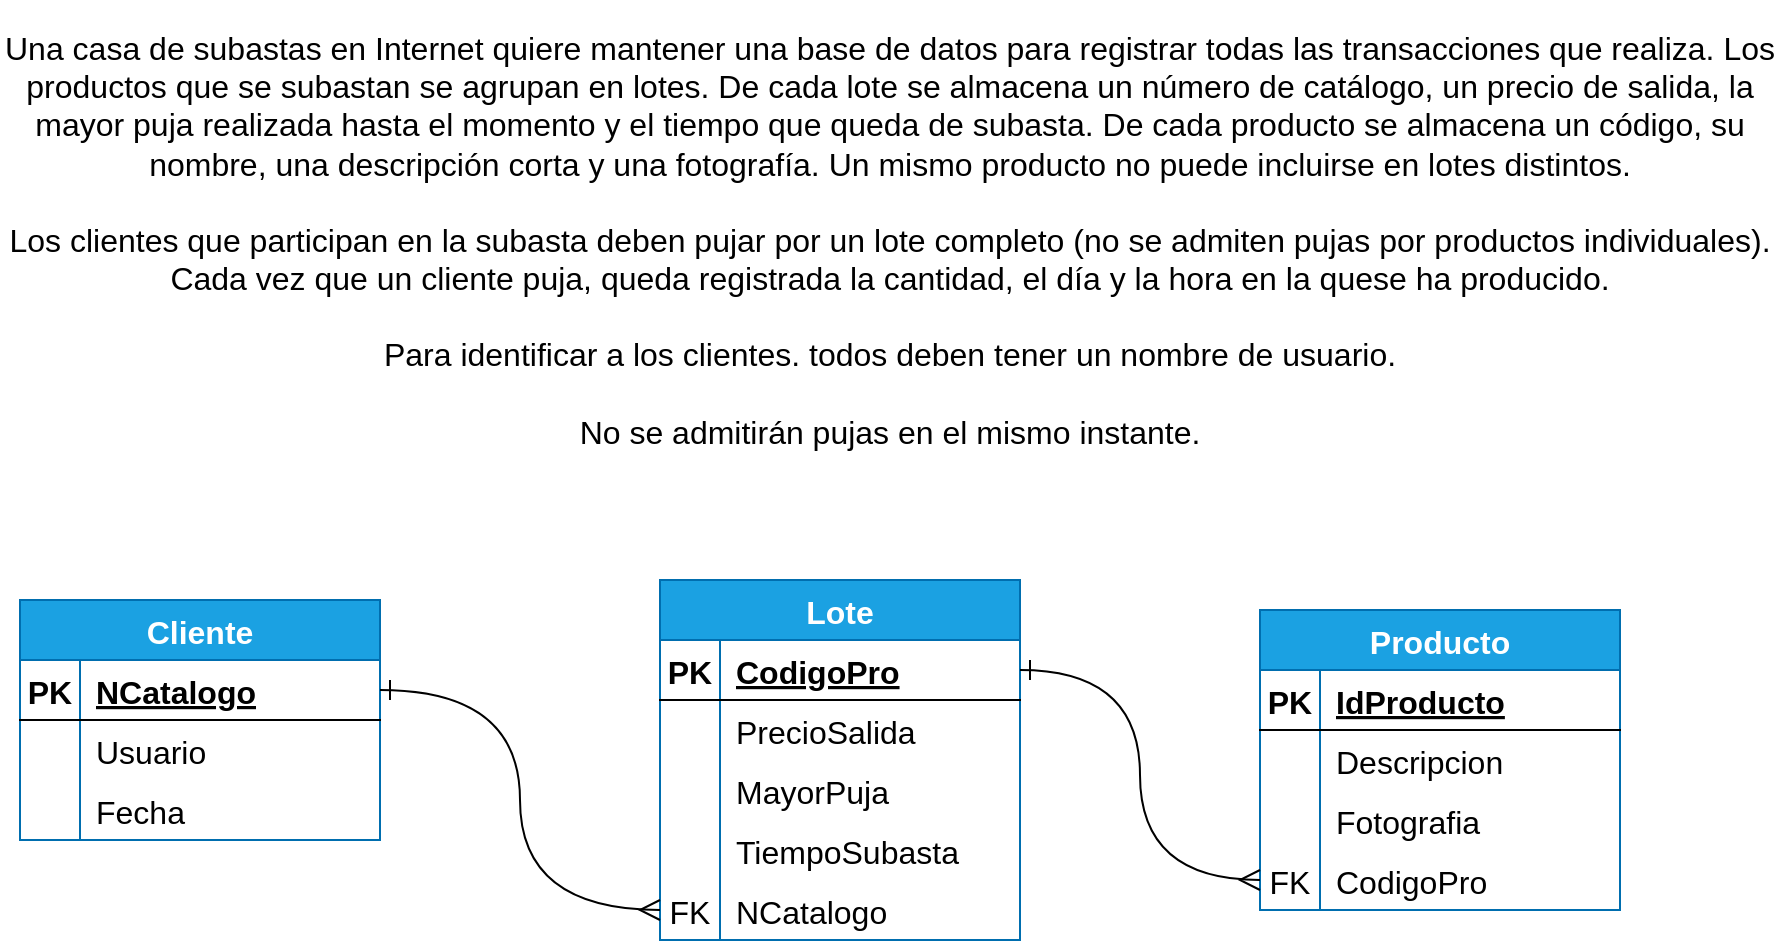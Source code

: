 <mxfile version="20.8.16" type="device"><diagram name="Página-1" id="_OHqto4ihXJgzkvSYz7i"><mxGraphModel dx="1514" dy="1114" grid="1" gridSize="10" guides="1" tooltips="1" connect="1" arrows="1" fold="1" page="0" pageScale="1" pageWidth="1169" pageHeight="827" math="0" shadow="0"><root><mxCell id="0"/><mxCell id="1" parent="0"/><mxCell id="ws_3YMjaY0Gmq0BUoOic-1" value="&lt;p style=&quot;margin: 0px;&quot;&gt;Una casa de subastas en Internet quiere mantener una base de datos para registrar todas las transacciones que realiza. Los productos que se subastan se agrupan en lotes. De cada lote se almacena un número de catálogo, un precio de salida, la mayor puja realizada hasta el momento y el tiempo que queda de subasta. De cada producto se almacena un código, su nombre, una descripción corta y una fotografía. Un mismo producto no puede incluirse en lotes distintos.&lt;/p&gt;&lt;br&gt;&lt;p style=&quot;margin: 0px;&quot;&gt;&lt;/p&gt;&lt;p style=&quot;margin: 0px;&quot;&gt;Los clientes que participan en la subasta deben pujar por un lote completo (no se admiten&amp;nbsp;&lt;span style=&quot;background-color: initial;&quot;&gt;pujas por productos individuales). Cada vez que un cliente puja, queda registrada la cantidad, el día y la hora en la quese ha producido.&lt;/span&gt;&lt;/p&gt;&lt;br&gt;&lt;p style=&quot;margin: 0px;&quot;&gt;&lt;/p&gt;&lt;p style=&quot;margin: 0px;&quot;&gt;Para identificar a los clientes. todos deben tener un nombre de usuario.&lt;/p&gt;&lt;p style=&quot;margin: 0px;&quot;&gt;&lt;br&gt;&lt;/p&gt;&lt;p style=&quot;margin: 0px;&quot;&gt;No se admitirán pujas en el mismo instante.&lt;/p&gt;" style="text;html=1;strokeColor=none;fillColor=none;align=center;verticalAlign=middle;whiteSpace=wrap;rounded=0;fontSize=16;" vertex="1" parent="1"><mxGeometry x="-200" y="-140" width="890" height="240" as="geometry"/></mxCell><mxCell id="ws_3YMjaY0Gmq0BUoOic-2" value="Lote" style="shape=table;startSize=30;container=1;collapsible=1;childLayout=tableLayout;fixedRows=1;rowLines=0;fontStyle=1;align=center;resizeLast=1;fontSize=16;fillColor=#1ba1e2;fontColor=#ffffff;strokeColor=#006EAF;" vertex="1" parent="1"><mxGeometry x="130" y="150" width="180" height="180" as="geometry"/></mxCell><mxCell id="ws_3YMjaY0Gmq0BUoOic-3" value="" style="shape=tableRow;horizontal=0;startSize=0;swimlaneHead=0;swimlaneBody=0;fillColor=none;collapsible=0;dropTarget=0;points=[[0,0.5],[1,0.5]];portConstraint=eastwest;top=0;left=0;right=0;bottom=1;fontSize=16;" vertex="1" parent="ws_3YMjaY0Gmq0BUoOic-2"><mxGeometry y="30" width="180" height="30" as="geometry"/></mxCell><mxCell id="ws_3YMjaY0Gmq0BUoOic-4" value="PK" style="shape=partialRectangle;connectable=0;fillColor=none;top=0;left=0;bottom=0;right=0;fontStyle=1;overflow=hidden;fontSize=16;" vertex="1" parent="ws_3YMjaY0Gmq0BUoOic-3"><mxGeometry width="30" height="30" as="geometry"><mxRectangle width="30" height="30" as="alternateBounds"/></mxGeometry></mxCell><mxCell id="ws_3YMjaY0Gmq0BUoOic-5" value="CodigoPro" style="shape=partialRectangle;connectable=0;fillColor=none;top=0;left=0;bottom=0;right=0;align=left;spacingLeft=6;fontStyle=5;overflow=hidden;fontSize=16;" vertex="1" parent="ws_3YMjaY0Gmq0BUoOic-3"><mxGeometry x="30" width="150" height="30" as="geometry"><mxRectangle width="150" height="30" as="alternateBounds"/></mxGeometry></mxCell><mxCell id="ws_3YMjaY0Gmq0BUoOic-6" value="" style="shape=tableRow;horizontal=0;startSize=0;swimlaneHead=0;swimlaneBody=0;fillColor=none;collapsible=0;dropTarget=0;points=[[0,0.5],[1,0.5]];portConstraint=eastwest;top=0;left=0;right=0;bottom=0;fontSize=16;" vertex="1" parent="ws_3YMjaY0Gmq0BUoOic-2"><mxGeometry y="60" width="180" height="30" as="geometry"/></mxCell><mxCell id="ws_3YMjaY0Gmq0BUoOic-7" value="" style="shape=partialRectangle;connectable=0;fillColor=none;top=0;left=0;bottom=0;right=0;editable=1;overflow=hidden;fontSize=16;" vertex="1" parent="ws_3YMjaY0Gmq0BUoOic-6"><mxGeometry width="30" height="30" as="geometry"><mxRectangle width="30" height="30" as="alternateBounds"/></mxGeometry></mxCell><mxCell id="ws_3YMjaY0Gmq0BUoOic-8" value="PrecioSalida" style="shape=partialRectangle;connectable=0;fillColor=none;top=0;left=0;bottom=0;right=0;align=left;spacingLeft=6;overflow=hidden;fontSize=16;" vertex="1" parent="ws_3YMjaY0Gmq0BUoOic-6"><mxGeometry x="30" width="150" height="30" as="geometry"><mxRectangle width="150" height="30" as="alternateBounds"/></mxGeometry></mxCell><mxCell id="ws_3YMjaY0Gmq0BUoOic-9" value="" style="shape=tableRow;horizontal=0;startSize=0;swimlaneHead=0;swimlaneBody=0;fillColor=none;collapsible=0;dropTarget=0;points=[[0,0.5],[1,0.5]];portConstraint=eastwest;top=0;left=0;right=0;bottom=0;fontSize=16;" vertex="1" parent="ws_3YMjaY0Gmq0BUoOic-2"><mxGeometry y="90" width="180" height="30" as="geometry"/></mxCell><mxCell id="ws_3YMjaY0Gmq0BUoOic-10" value="" style="shape=partialRectangle;connectable=0;fillColor=none;top=0;left=0;bottom=0;right=0;editable=1;overflow=hidden;fontSize=16;" vertex="1" parent="ws_3YMjaY0Gmq0BUoOic-9"><mxGeometry width="30" height="30" as="geometry"><mxRectangle width="30" height="30" as="alternateBounds"/></mxGeometry></mxCell><mxCell id="ws_3YMjaY0Gmq0BUoOic-11" value="MayorPuja" style="shape=partialRectangle;connectable=0;fillColor=none;top=0;left=0;bottom=0;right=0;align=left;spacingLeft=6;overflow=hidden;fontSize=16;" vertex="1" parent="ws_3YMjaY0Gmq0BUoOic-9"><mxGeometry x="30" width="150" height="30" as="geometry"><mxRectangle width="150" height="30" as="alternateBounds"/></mxGeometry></mxCell><mxCell id="ws_3YMjaY0Gmq0BUoOic-12" value="" style="shape=tableRow;horizontal=0;startSize=0;swimlaneHead=0;swimlaneBody=0;fillColor=none;collapsible=0;dropTarget=0;points=[[0,0.5],[1,0.5]];portConstraint=eastwest;top=0;left=0;right=0;bottom=0;fontSize=16;" vertex="1" parent="ws_3YMjaY0Gmq0BUoOic-2"><mxGeometry y="120" width="180" height="30" as="geometry"/></mxCell><mxCell id="ws_3YMjaY0Gmq0BUoOic-13" value="" style="shape=partialRectangle;connectable=0;fillColor=none;top=0;left=0;bottom=0;right=0;editable=1;overflow=hidden;fontSize=16;" vertex="1" parent="ws_3YMjaY0Gmq0BUoOic-12"><mxGeometry width="30" height="30" as="geometry"><mxRectangle width="30" height="30" as="alternateBounds"/></mxGeometry></mxCell><mxCell id="ws_3YMjaY0Gmq0BUoOic-14" value="TiempoSubasta" style="shape=partialRectangle;connectable=0;fillColor=none;top=0;left=0;bottom=0;right=0;align=left;spacingLeft=6;overflow=hidden;fontSize=16;" vertex="1" parent="ws_3YMjaY0Gmq0BUoOic-12"><mxGeometry x="30" width="150" height="30" as="geometry"><mxRectangle width="150" height="30" as="alternateBounds"/></mxGeometry></mxCell><mxCell id="ws_3YMjaY0Gmq0BUoOic-46" value="" style="shape=tableRow;horizontal=0;startSize=0;swimlaneHead=0;swimlaneBody=0;fillColor=none;collapsible=0;dropTarget=0;points=[[0,0.5],[1,0.5]];portConstraint=eastwest;top=0;left=0;right=0;bottom=0;fontSize=16;" vertex="1" parent="ws_3YMjaY0Gmq0BUoOic-2"><mxGeometry y="150" width="180" height="30" as="geometry"/></mxCell><mxCell id="ws_3YMjaY0Gmq0BUoOic-47" value="FK" style="shape=partialRectangle;connectable=0;fillColor=none;top=0;left=0;bottom=0;right=0;editable=1;overflow=hidden;fontSize=16;" vertex="1" parent="ws_3YMjaY0Gmq0BUoOic-46"><mxGeometry width="30" height="30" as="geometry"><mxRectangle width="30" height="30" as="alternateBounds"/></mxGeometry></mxCell><mxCell id="ws_3YMjaY0Gmq0BUoOic-48" value="NCatalogo" style="shape=partialRectangle;connectable=0;fillColor=none;top=0;left=0;bottom=0;right=0;align=left;spacingLeft=6;overflow=hidden;fontSize=16;" vertex="1" parent="ws_3YMjaY0Gmq0BUoOic-46"><mxGeometry x="30" width="150" height="30" as="geometry"><mxRectangle width="150" height="30" as="alternateBounds"/></mxGeometry></mxCell><mxCell id="ws_3YMjaY0Gmq0BUoOic-20" value="Producto" style="shape=table;startSize=30;container=1;collapsible=1;childLayout=tableLayout;fixedRows=1;rowLines=0;fontStyle=1;align=center;resizeLast=1;fontSize=16;fillColor=#1ba1e2;fontColor=#ffffff;strokeColor=#006EAF;" vertex="1" parent="1"><mxGeometry x="430" y="165" width="180" height="150" as="geometry"/></mxCell><mxCell id="ws_3YMjaY0Gmq0BUoOic-21" value="" style="shape=tableRow;horizontal=0;startSize=0;swimlaneHead=0;swimlaneBody=0;fillColor=none;collapsible=0;dropTarget=0;points=[[0,0.5],[1,0.5]];portConstraint=eastwest;top=0;left=0;right=0;bottom=1;fontSize=16;" vertex="1" parent="ws_3YMjaY0Gmq0BUoOic-20"><mxGeometry y="30" width="180" height="30" as="geometry"/></mxCell><mxCell id="ws_3YMjaY0Gmq0BUoOic-22" value="PK" style="shape=partialRectangle;connectable=0;fillColor=none;top=0;left=0;bottom=0;right=0;fontStyle=1;overflow=hidden;fontSize=16;" vertex="1" parent="ws_3YMjaY0Gmq0BUoOic-21"><mxGeometry width="30" height="30" as="geometry"><mxRectangle width="30" height="30" as="alternateBounds"/></mxGeometry></mxCell><mxCell id="ws_3YMjaY0Gmq0BUoOic-23" value="IdProducto" style="shape=partialRectangle;connectable=0;fillColor=none;top=0;left=0;bottom=0;right=0;align=left;spacingLeft=6;fontStyle=5;overflow=hidden;fontSize=16;" vertex="1" parent="ws_3YMjaY0Gmq0BUoOic-21"><mxGeometry x="30" width="150" height="30" as="geometry"><mxRectangle width="150" height="30" as="alternateBounds"/></mxGeometry></mxCell><mxCell id="ws_3YMjaY0Gmq0BUoOic-24" value="" style="shape=tableRow;horizontal=0;startSize=0;swimlaneHead=0;swimlaneBody=0;fillColor=none;collapsible=0;dropTarget=0;points=[[0,0.5],[1,0.5]];portConstraint=eastwest;top=0;left=0;right=0;bottom=0;fontSize=16;" vertex="1" parent="ws_3YMjaY0Gmq0BUoOic-20"><mxGeometry y="60" width="180" height="30" as="geometry"/></mxCell><mxCell id="ws_3YMjaY0Gmq0BUoOic-25" value="" style="shape=partialRectangle;connectable=0;fillColor=none;top=0;left=0;bottom=0;right=0;editable=1;overflow=hidden;fontSize=16;" vertex="1" parent="ws_3YMjaY0Gmq0BUoOic-24"><mxGeometry width="30" height="30" as="geometry"><mxRectangle width="30" height="30" as="alternateBounds"/></mxGeometry></mxCell><mxCell id="ws_3YMjaY0Gmq0BUoOic-26" value="Descripcion" style="shape=partialRectangle;connectable=0;fillColor=none;top=0;left=0;bottom=0;right=0;align=left;spacingLeft=6;overflow=hidden;fontSize=16;" vertex="1" parent="ws_3YMjaY0Gmq0BUoOic-24"><mxGeometry x="30" width="150" height="30" as="geometry"><mxRectangle width="150" height="30" as="alternateBounds"/></mxGeometry></mxCell><mxCell id="ws_3YMjaY0Gmq0BUoOic-27" value="" style="shape=tableRow;horizontal=0;startSize=0;swimlaneHead=0;swimlaneBody=0;fillColor=none;collapsible=0;dropTarget=0;points=[[0,0.5],[1,0.5]];portConstraint=eastwest;top=0;left=0;right=0;bottom=0;fontSize=16;" vertex="1" parent="ws_3YMjaY0Gmq0BUoOic-20"><mxGeometry y="90" width="180" height="30" as="geometry"/></mxCell><mxCell id="ws_3YMjaY0Gmq0BUoOic-28" value="" style="shape=partialRectangle;connectable=0;fillColor=none;top=0;left=0;bottom=0;right=0;editable=1;overflow=hidden;fontSize=16;" vertex="1" parent="ws_3YMjaY0Gmq0BUoOic-27"><mxGeometry width="30" height="30" as="geometry"><mxRectangle width="30" height="30" as="alternateBounds"/></mxGeometry></mxCell><mxCell id="ws_3YMjaY0Gmq0BUoOic-29" value="Fotografia" style="shape=partialRectangle;connectable=0;fillColor=none;top=0;left=0;bottom=0;right=0;align=left;spacingLeft=6;overflow=hidden;fontSize=16;" vertex="1" parent="ws_3YMjaY0Gmq0BUoOic-27"><mxGeometry x="30" width="150" height="30" as="geometry"><mxRectangle width="150" height="30" as="alternateBounds"/></mxGeometry></mxCell><mxCell id="ws_3YMjaY0Gmq0BUoOic-50" value="" style="shape=tableRow;horizontal=0;startSize=0;swimlaneHead=0;swimlaneBody=0;fillColor=none;collapsible=0;dropTarget=0;points=[[0,0.5],[1,0.5]];portConstraint=eastwest;top=0;left=0;right=0;bottom=0;fontSize=16;" vertex="1" parent="ws_3YMjaY0Gmq0BUoOic-20"><mxGeometry y="120" width="180" height="30" as="geometry"/></mxCell><mxCell id="ws_3YMjaY0Gmq0BUoOic-51" value="FK" style="shape=partialRectangle;connectable=0;fillColor=none;top=0;left=0;bottom=0;right=0;editable=1;overflow=hidden;fontSize=16;" vertex="1" parent="ws_3YMjaY0Gmq0BUoOic-50"><mxGeometry width="30" height="30" as="geometry"><mxRectangle width="30" height="30" as="alternateBounds"/></mxGeometry></mxCell><mxCell id="ws_3YMjaY0Gmq0BUoOic-52" value="CodigoPro" style="shape=partialRectangle;connectable=0;fillColor=none;top=0;left=0;bottom=0;right=0;align=left;spacingLeft=6;overflow=hidden;fontSize=16;" vertex="1" parent="ws_3YMjaY0Gmq0BUoOic-50"><mxGeometry x="30" width="150" height="30" as="geometry"><mxRectangle width="150" height="30" as="alternateBounds"/></mxGeometry></mxCell><mxCell id="ws_3YMjaY0Gmq0BUoOic-33" value="Cliente" style="shape=table;startSize=30;container=1;collapsible=1;childLayout=tableLayout;fixedRows=1;rowLines=0;fontStyle=1;align=center;resizeLast=1;fontSize=16;fillColor=#1ba1e2;strokeColor=#006EAF;fontColor=#ffffff;" vertex="1" parent="1"><mxGeometry x="-190" y="160" width="180" height="120" as="geometry"/></mxCell><mxCell id="ws_3YMjaY0Gmq0BUoOic-34" value="" style="shape=tableRow;horizontal=0;startSize=0;swimlaneHead=0;swimlaneBody=0;fillColor=none;collapsible=0;dropTarget=0;points=[[0,0.5],[1,0.5]];portConstraint=eastwest;top=0;left=0;right=0;bottom=1;fontSize=16;" vertex="1" parent="ws_3YMjaY0Gmq0BUoOic-33"><mxGeometry y="30" width="180" height="30" as="geometry"/></mxCell><mxCell id="ws_3YMjaY0Gmq0BUoOic-35" value="PK" style="shape=partialRectangle;connectable=0;fillColor=none;top=0;left=0;bottom=0;right=0;fontStyle=1;overflow=hidden;fontSize=16;" vertex="1" parent="ws_3YMjaY0Gmq0BUoOic-34"><mxGeometry width="30" height="30" as="geometry"><mxRectangle width="30" height="30" as="alternateBounds"/></mxGeometry></mxCell><mxCell id="ws_3YMjaY0Gmq0BUoOic-36" value="NCatalogo" style="shape=partialRectangle;connectable=0;fillColor=none;top=0;left=0;bottom=0;right=0;align=left;spacingLeft=6;fontStyle=5;overflow=hidden;fontSize=16;" vertex="1" parent="ws_3YMjaY0Gmq0BUoOic-34"><mxGeometry x="30" width="150" height="30" as="geometry"><mxRectangle width="150" height="30" as="alternateBounds"/></mxGeometry></mxCell><mxCell id="ws_3YMjaY0Gmq0BUoOic-37" value="" style="shape=tableRow;horizontal=0;startSize=0;swimlaneHead=0;swimlaneBody=0;fillColor=none;collapsible=0;dropTarget=0;points=[[0,0.5],[1,0.5]];portConstraint=eastwest;top=0;left=0;right=0;bottom=0;fontSize=16;" vertex="1" parent="ws_3YMjaY0Gmq0BUoOic-33"><mxGeometry y="60" width="180" height="30" as="geometry"/></mxCell><mxCell id="ws_3YMjaY0Gmq0BUoOic-38" value="" style="shape=partialRectangle;connectable=0;fillColor=none;top=0;left=0;bottom=0;right=0;editable=1;overflow=hidden;fontSize=16;" vertex="1" parent="ws_3YMjaY0Gmq0BUoOic-37"><mxGeometry width="30" height="30" as="geometry"><mxRectangle width="30" height="30" as="alternateBounds"/></mxGeometry></mxCell><mxCell id="ws_3YMjaY0Gmq0BUoOic-39" value="Usuario" style="shape=partialRectangle;connectable=0;fillColor=none;top=0;left=0;bottom=0;right=0;align=left;spacingLeft=6;overflow=hidden;fontSize=16;" vertex="1" parent="ws_3YMjaY0Gmq0BUoOic-37"><mxGeometry x="30" width="150" height="30" as="geometry"><mxRectangle width="150" height="30" as="alternateBounds"/></mxGeometry></mxCell><mxCell id="ws_3YMjaY0Gmq0BUoOic-40" value="" style="shape=tableRow;horizontal=0;startSize=0;swimlaneHead=0;swimlaneBody=0;fillColor=none;collapsible=0;dropTarget=0;points=[[0,0.5],[1,0.5]];portConstraint=eastwest;top=0;left=0;right=0;bottom=0;fontSize=16;" vertex="1" parent="ws_3YMjaY0Gmq0BUoOic-33"><mxGeometry y="90" width="180" height="30" as="geometry"/></mxCell><mxCell id="ws_3YMjaY0Gmq0BUoOic-41" value="" style="shape=partialRectangle;connectable=0;fillColor=none;top=0;left=0;bottom=0;right=0;editable=1;overflow=hidden;fontSize=16;" vertex="1" parent="ws_3YMjaY0Gmq0BUoOic-40"><mxGeometry width="30" height="30" as="geometry"><mxRectangle width="30" height="30" as="alternateBounds"/></mxGeometry></mxCell><mxCell id="ws_3YMjaY0Gmq0BUoOic-42" value="Fecha" style="shape=partialRectangle;connectable=0;fillColor=none;top=0;left=0;bottom=0;right=0;align=left;spacingLeft=6;overflow=hidden;fontSize=16;" vertex="1" parent="ws_3YMjaY0Gmq0BUoOic-40"><mxGeometry x="30" width="150" height="30" as="geometry"><mxRectangle width="150" height="30" as="alternateBounds"/></mxGeometry></mxCell><mxCell id="ws_3YMjaY0Gmq0BUoOic-49" style="edgeStyle=orthogonalEdgeStyle;curved=1;rounded=0;orthogonalLoop=1;jettySize=auto;html=1;entryX=0;entryY=0.5;entryDx=0;entryDy=0;fontSize=12;startSize=8;endSize=8;exitX=1;exitY=0.5;exitDx=0;exitDy=0;startArrow=ERone;startFill=0;endArrow=ERmany;endFill=0;" edge="1" parent="1" source="ws_3YMjaY0Gmq0BUoOic-34" target="ws_3YMjaY0Gmq0BUoOic-46"><mxGeometry relative="1" as="geometry"/></mxCell><mxCell id="ws_3YMjaY0Gmq0BUoOic-53" style="edgeStyle=orthogonalEdgeStyle;curved=1;rounded=0;orthogonalLoop=1;jettySize=auto;html=1;fontSize=12;startArrow=ERone;startFill=0;endArrow=ERmany;endFill=0;startSize=8;endSize=8;" edge="1" parent="1" source="ws_3YMjaY0Gmq0BUoOic-3" target="ws_3YMjaY0Gmq0BUoOic-50"><mxGeometry relative="1" as="geometry"/></mxCell></root></mxGraphModel></diagram></mxfile>